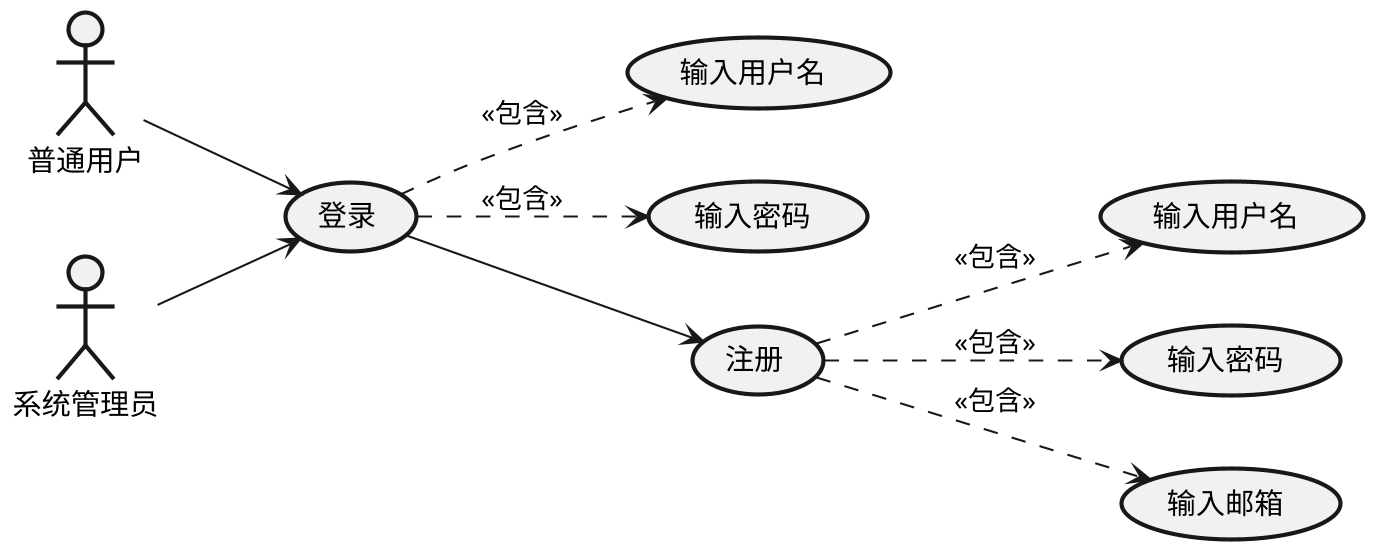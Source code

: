 @startuml
'https://plantuml.com/use-case-diagram
skinparam dpi 200

left to right direction
actor 普通用户  #line.bold
actor 系统管理员 #line.bold

usecase 输入用户名 as 用1 #line.bold
usecase 输入用户名 as 用2 #line.bold

usecase 输入密码 as 密1 #line.bold
usecase 输入密码 as 密2 #line.bold
usecase 输入邮箱 as 邮1 #line.bold

usecase 登录 as 登录 #line.bold
usecase 注册 as 注册 #line.bold

普通用户 --> 登录
系统管理员 --> 登录
登录 --> 注册
登录 ..> 用2:<<包含>>
登录 ..> 密2:<<包含>>

注册 ..>  用1:<<包含>>
注册 ..>  密1:<<包含>>
注册 ..>  邮1:<<包含>>


@enduml